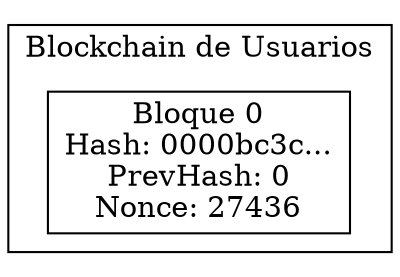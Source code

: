 digraph Blockchain {
    node [shape=record];
    graph [rankdir=LR];
    subgraph cluster_0 {
        label="Blockchain de Usuarios";
        block0 [label="Bloque 0\nHash: 0000bc3c...\nPrevHash: 0\nNonce: 27436"];
    }
}
